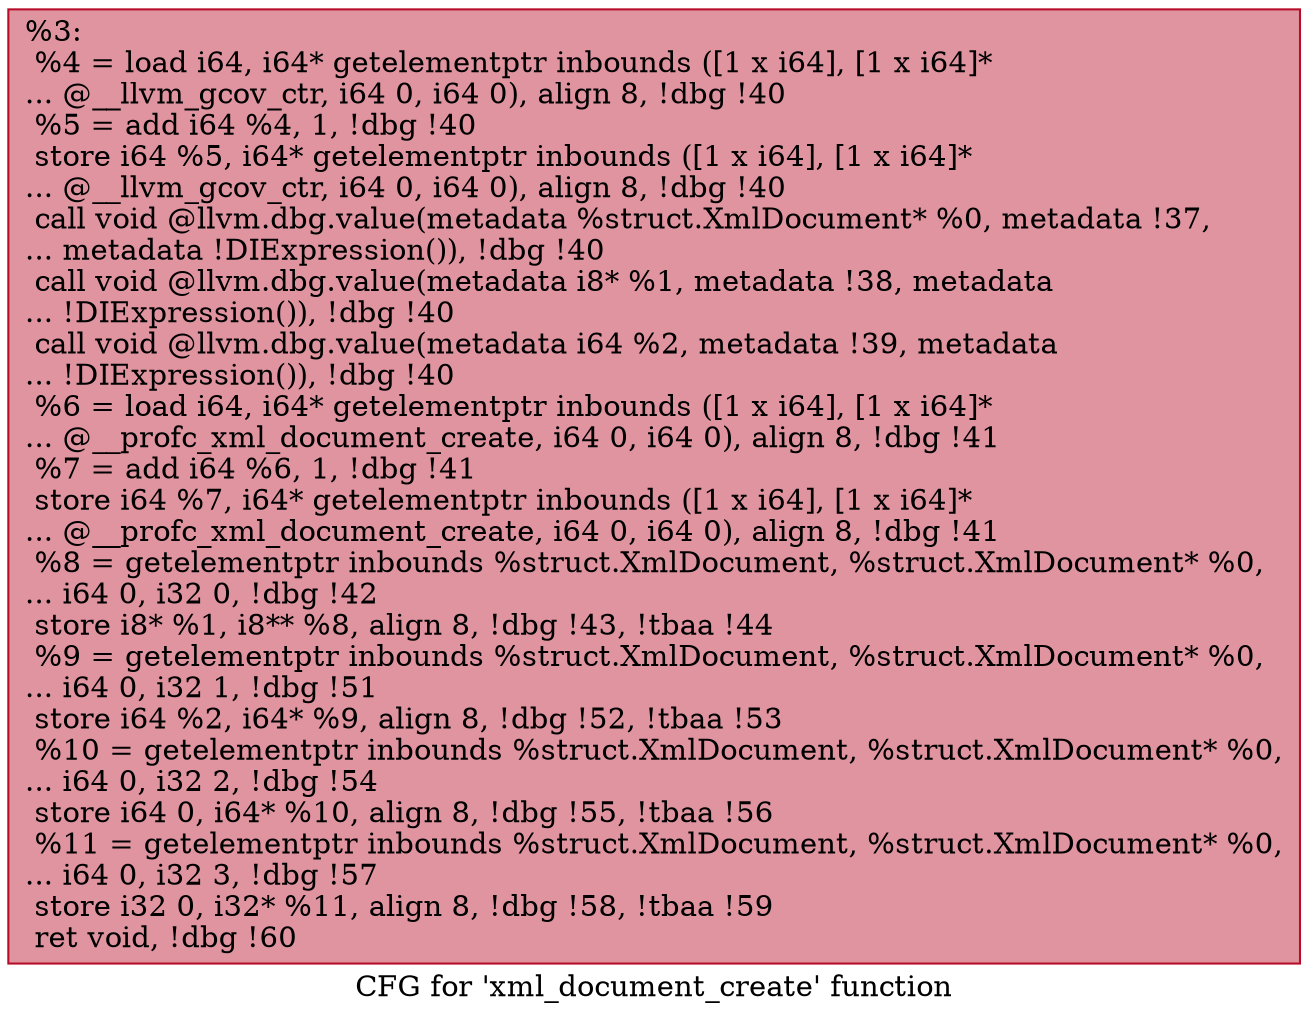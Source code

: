 digraph "CFG for 'xml_document_create' function" {
	label="CFG for 'xml_document_create' function";

	Node0x557070fc3280 [shape=record,color="#b70d28ff", style=filled, fillcolor="#b70d2870",label="{%3:\l  %4 = load i64, i64* getelementptr inbounds ([1 x i64], [1 x i64]*\l... @__llvm_gcov_ctr, i64 0, i64 0), align 8, !dbg !40\l  %5 = add i64 %4, 1, !dbg !40\l  store i64 %5, i64* getelementptr inbounds ([1 x i64], [1 x i64]*\l... @__llvm_gcov_ctr, i64 0, i64 0), align 8, !dbg !40\l  call void @llvm.dbg.value(metadata %struct.XmlDocument* %0, metadata !37,\l... metadata !DIExpression()), !dbg !40\l  call void @llvm.dbg.value(metadata i8* %1, metadata !38, metadata\l... !DIExpression()), !dbg !40\l  call void @llvm.dbg.value(metadata i64 %2, metadata !39, metadata\l... !DIExpression()), !dbg !40\l  %6 = load i64, i64* getelementptr inbounds ([1 x i64], [1 x i64]*\l... @__profc_xml_document_create, i64 0, i64 0), align 8, !dbg !41\l  %7 = add i64 %6, 1, !dbg !41\l  store i64 %7, i64* getelementptr inbounds ([1 x i64], [1 x i64]*\l... @__profc_xml_document_create, i64 0, i64 0), align 8, !dbg !41\l  %8 = getelementptr inbounds %struct.XmlDocument, %struct.XmlDocument* %0,\l... i64 0, i32 0, !dbg !42\l  store i8* %1, i8** %8, align 8, !dbg !43, !tbaa !44\l  %9 = getelementptr inbounds %struct.XmlDocument, %struct.XmlDocument* %0,\l... i64 0, i32 1, !dbg !51\l  store i64 %2, i64* %9, align 8, !dbg !52, !tbaa !53\l  %10 = getelementptr inbounds %struct.XmlDocument, %struct.XmlDocument* %0,\l... i64 0, i32 2, !dbg !54\l  store i64 0, i64* %10, align 8, !dbg !55, !tbaa !56\l  %11 = getelementptr inbounds %struct.XmlDocument, %struct.XmlDocument* %0,\l... i64 0, i32 3, !dbg !57\l  store i32 0, i32* %11, align 8, !dbg !58, !tbaa !59\l  ret void, !dbg !60\l}"];
}
